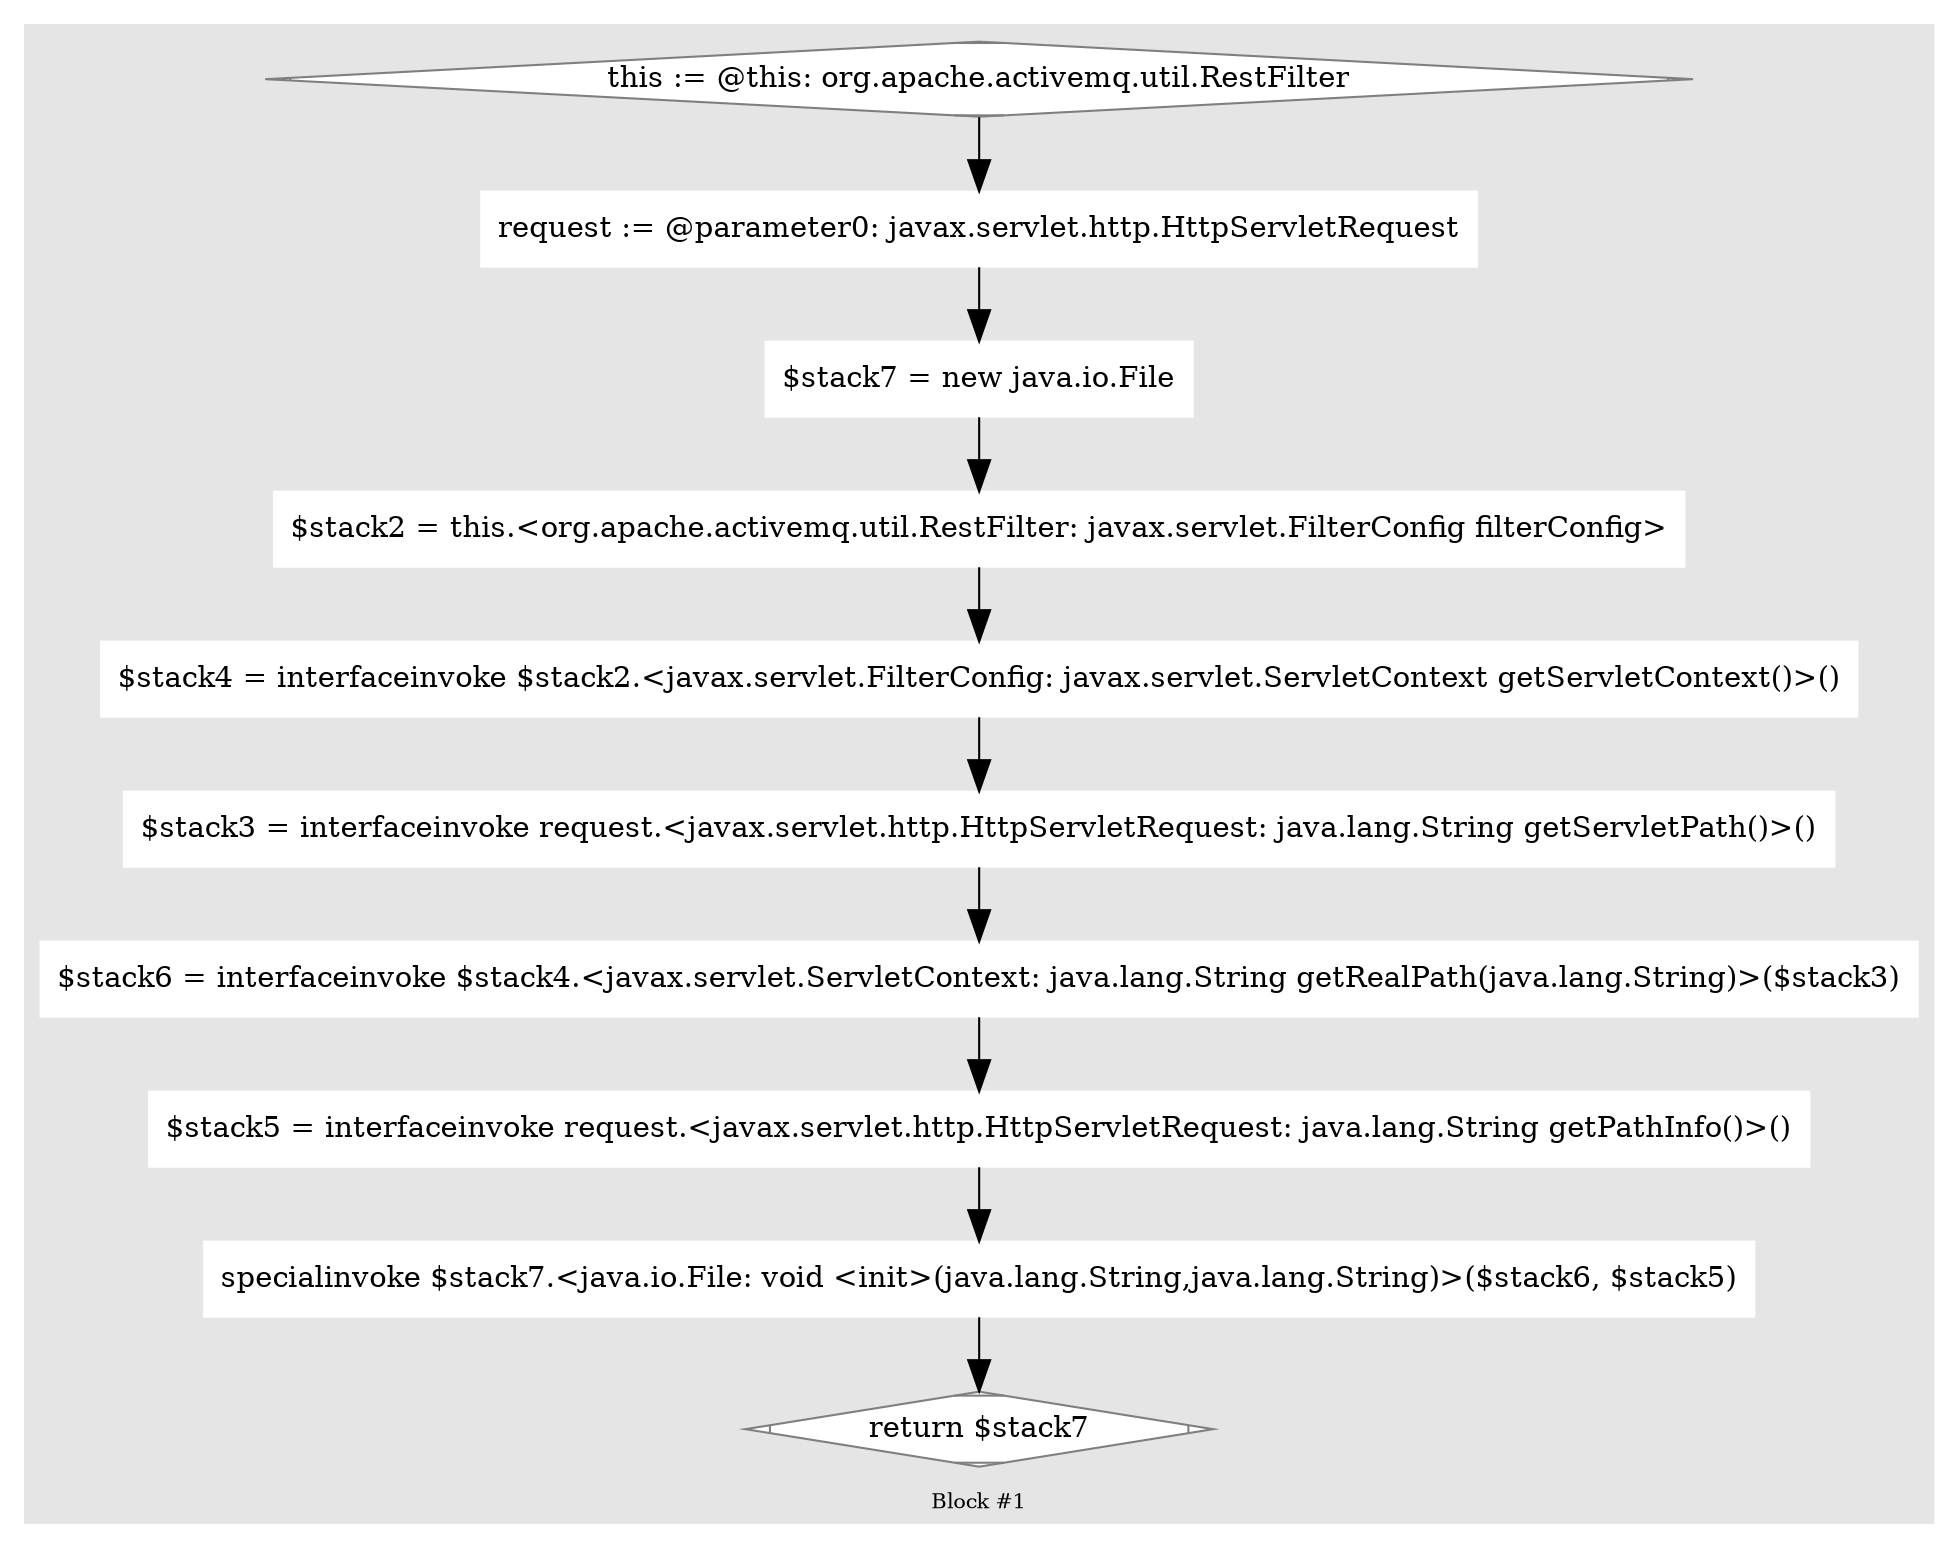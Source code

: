digraph G {
	compound=true
	labelloc=b
	style=filled
	color=gray90
	node [shape=box,style=filled,color=white]
	edge [fontsize=10,arrowsize=1.5,fontcolor=grey40]
	fontsize=10

//  lines [72: 72] 
	subgraph cluster_333040629 { 
		label = "Block #1"
		949684105[label="this := @this: org.apache.activemq.util.RestFilter",shape=Mdiamond,color=grey50,fillcolor=white]
		1200470358[label="request := @parameter0: javax.servlet.http.HttpServletRequest"]
		768192757[label="$stack7 = new java.io.File"]
		429353573[label="$stack2 = this.&lt;org.apache.activemq.util.RestFilter: javax.servlet.FilterConfig filterConfig&gt;"]
		1975873209[label="$stack4 = interfaceinvoke $stack2.&lt;javax.servlet.FilterConfig: javax.servlet.ServletContext getServletContext()&gt;()"]
		1192923170[label="$stack3 = interfaceinvoke request.&lt;javax.servlet.http.HttpServletRequest: java.lang.String getServletPath()&gt;()"]
		996125997[label="$stack6 = interfaceinvoke $stack4.&lt;javax.servlet.ServletContext: java.lang.String getRealPath(java.lang.String)&gt;($stack3)"]
		1261198850[label="$stack5 = interfaceinvoke request.&lt;javax.servlet.http.HttpServletRequest: java.lang.String getPathInfo()&gt;()"]
		1578587450[label="specialinvoke $stack7.&lt;java.io.File: void &lt;init&gt;(java.lang.String,java.lang.String)&gt;($stack6, $stack5)"]
		79438382[label="return $stack7",shape=Mdiamond,color=grey50,fillcolor=white]

		949684105 -> 1200470358 -> 768192757 -> 429353573 -> 1975873209 -> 1192923170 -> 996125997 -> 1261198850 -> 1578587450 -> 79438382
	}

}